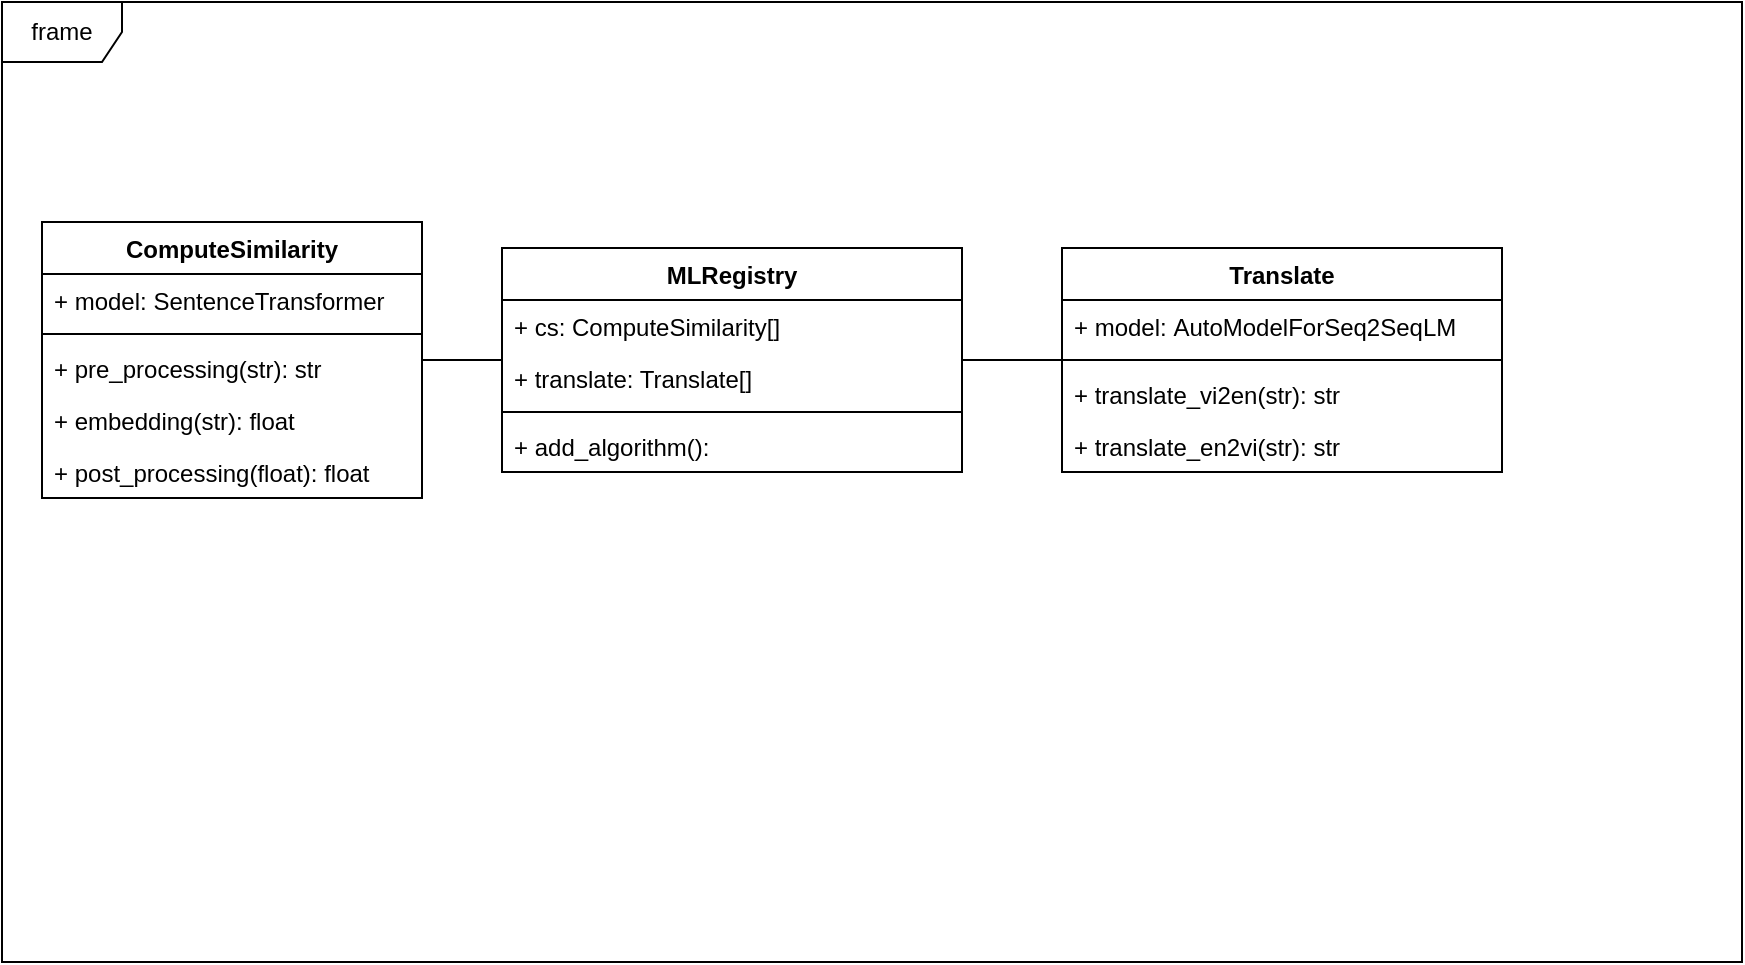 <mxfile version="20.8.20" type="github">
  <diagram name="Page-1" id="K7bVe8HZ7-eHaJg0Wcfm">
    <mxGraphModel dx="623" dy="723" grid="1" gridSize="10" guides="1" tooltips="1" connect="1" arrows="1" fold="1" page="1" pageScale="1" pageWidth="850" pageHeight="1100" math="0" shadow="0">
      <root>
        <mxCell id="0" />
        <mxCell id="1" parent="0" />
        <mxCell id="PX6ia_kFpV6cAa3BkZ5D-1" value="MLRegistry" style="swimlane;fontStyle=1;align=center;verticalAlign=top;childLayout=stackLayout;horizontal=1;startSize=26;horizontalStack=0;resizeParent=1;resizeParentMax=0;resizeLast=0;collapsible=1;marginBottom=0;" vertex="1" parent="1">
          <mxGeometry x="280" y="303" width="230" height="112" as="geometry" />
        </mxCell>
        <mxCell id="PX6ia_kFpV6cAa3BkZ5D-2" value="+ cs: ComputeSimilarity[]" style="text;strokeColor=none;fillColor=none;align=left;verticalAlign=top;spacingLeft=4;spacingRight=4;overflow=hidden;rotatable=0;points=[[0,0.5],[1,0.5]];portConstraint=eastwest;" vertex="1" parent="PX6ia_kFpV6cAa3BkZ5D-1">
          <mxGeometry y="26" width="230" height="26" as="geometry" />
        </mxCell>
        <mxCell id="PX6ia_kFpV6cAa3BkZ5D-38" value="+ translate: Translate[]" style="text;strokeColor=none;fillColor=none;align=left;verticalAlign=top;spacingLeft=4;spacingRight=4;overflow=hidden;rotatable=0;points=[[0,0.5],[1,0.5]];portConstraint=eastwest;" vertex="1" parent="PX6ia_kFpV6cAa3BkZ5D-1">
          <mxGeometry y="52" width="230" height="26" as="geometry" />
        </mxCell>
        <mxCell id="PX6ia_kFpV6cAa3BkZ5D-3" value="" style="line;strokeWidth=1;fillColor=none;align=left;verticalAlign=middle;spacingTop=-1;spacingLeft=3;spacingRight=3;rotatable=0;labelPosition=right;points=[];portConstraint=eastwest;strokeColor=inherit;" vertex="1" parent="PX6ia_kFpV6cAa3BkZ5D-1">
          <mxGeometry y="78" width="230" height="8" as="geometry" />
        </mxCell>
        <mxCell id="PX6ia_kFpV6cAa3BkZ5D-4" value="+ add_algorithm():" style="text;strokeColor=none;fillColor=none;align=left;verticalAlign=top;spacingLeft=4;spacingRight=4;overflow=hidden;rotatable=0;points=[[0,0.5],[1,0.5]];portConstraint=eastwest;" vertex="1" parent="PX6ia_kFpV6cAa3BkZ5D-1">
          <mxGeometry y="86" width="230" height="26" as="geometry" />
        </mxCell>
        <mxCell id="PX6ia_kFpV6cAa3BkZ5D-6" value="ComputeSimilarity" style="swimlane;fontStyle=1;align=center;verticalAlign=top;childLayout=stackLayout;horizontal=1;startSize=26;horizontalStack=0;resizeParent=1;resizeParentMax=0;resizeLast=0;collapsible=1;marginBottom=0;" vertex="1" parent="1">
          <mxGeometry x="50" y="290" width="190" height="138" as="geometry" />
        </mxCell>
        <mxCell id="PX6ia_kFpV6cAa3BkZ5D-7" value="+ model: SentenceTransformer" style="text;strokeColor=none;fillColor=none;align=left;verticalAlign=top;spacingLeft=4;spacingRight=4;overflow=hidden;rotatable=0;points=[[0,0.5],[1,0.5]];portConstraint=eastwest;" vertex="1" parent="PX6ia_kFpV6cAa3BkZ5D-6">
          <mxGeometry y="26" width="190" height="26" as="geometry" />
        </mxCell>
        <mxCell id="PX6ia_kFpV6cAa3BkZ5D-8" value="" style="line;strokeWidth=1;fillColor=none;align=left;verticalAlign=middle;spacingTop=-1;spacingLeft=3;spacingRight=3;rotatable=0;labelPosition=right;points=[];portConstraint=eastwest;strokeColor=inherit;" vertex="1" parent="PX6ia_kFpV6cAa3BkZ5D-6">
          <mxGeometry y="52" width="190" height="8" as="geometry" />
        </mxCell>
        <mxCell id="PX6ia_kFpV6cAa3BkZ5D-9" value="+ pre_processing(str): str" style="text;strokeColor=none;fillColor=none;align=left;verticalAlign=top;spacingLeft=4;spacingRight=4;overflow=hidden;rotatable=0;points=[[0,0.5],[1,0.5]];portConstraint=eastwest;" vertex="1" parent="PX6ia_kFpV6cAa3BkZ5D-6">
          <mxGeometry y="60" width="190" height="26" as="geometry" />
        </mxCell>
        <mxCell id="PX6ia_kFpV6cAa3BkZ5D-12" value="+ embedding(str): float&#xa;" style="text;strokeColor=none;fillColor=none;align=left;verticalAlign=top;spacingLeft=4;spacingRight=4;overflow=hidden;rotatable=0;points=[[0,0.5],[1,0.5]];portConstraint=eastwest;" vertex="1" parent="PX6ia_kFpV6cAa3BkZ5D-6">
          <mxGeometry y="86" width="190" height="26" as="geometry" />
        </mxCell>
        <mxCell id="PX6ia_kFpV6cAa3BkZ5D-13" value="+ post_processing(float): float" style="text;strokeColor=none;fillColor=none;align=left;verticalAlign=top;spacingLeft=4;spacingRight=4;overflow=hidden;rotatable=0;points=[[0,0.5],[1,0.5]];portConstraint=eastwest;" vertex="1" parent="PX6ia_kFpV6cAa3BkZ5D-6">
          <mxGeometry y="112" width="190" height="26" as="geometry" />
        </mxCell>
        <mxCell id="PX6ia_kFpV6cAa3BkZ5D-25" value="frame" style="shape=umlFrame;whiteSpace=wrap;html=1;pointerEvents=0;" vertex="1" parent="1">
          <mxGeometry x="30" y="180" width="870" height="480" as="geometry" />
        </mxCell>
        <mxCell id="PX6ia_kFpV6cAa3BkZ5D-28" value="" style="endArrow=none;html=1;edgeStyle=orthogonalEdgeStyle;rounded=0;" edge="1" parent="1" source="PX6ia_kFpV6cAa3BkZ5D-6" target="PX6ia_kFpV6cAa3BkZ5D-1">
          <mxGeometry relative="1" as="geometry">
            <mxPoint x="210" y="430" as="sourcePoint" />
            <mxPoint x="425" y="390" as="targetPoint" />
          </mxGeometry>
        </mxCell>
        <mxCell id="PX6ia_kFpV6cAa3BkZ5D-31" value="Translate" style="swimlane;fontStyle=1;align=center;verticalAlign=top;childLayout=stackLayout;horizontal=1;startSize=26;horizontalStack=0;resizeParent=1;resizeParentMax=0;resizeLast=0;collapsible=1;marginBottom=0;" vertex="1" parent="1">
          <mxGeometry x="560" y="303" width="220" height="112" as="geometry" />
        </mxCell>
        <mxCell id="PX6ia_kFpV6cAa3BkZ5D-32" value="+ model: AutoModelForSeq2SeqLM" style="text;strokeColor=none;fillColor=none;align=left;verticalAlign=top;spacingLeft=4;spacingRight=4;overflow=hidden;rotatable=0;points=[[0,0.5],[1,0.5]];portConstraint=eastwest;" vertex="1" parent="PX6ia_kFpV6cAa3BkZ5D-31">
          <mxGeometry y="26" width="220" height="26" as="geometry" />
        </mxCell>
        <mxCell id="PX6ia_kFpV6cAa3BkZ5D-33" value="" style="line;strokeWidth=1;fillColor=none;align=left;verticalAlign=middle;spacingTop=-1;spacingLeft=3;spacingRight=3;rotatable=0;labelPosition=right;points=[];portConstraint=eastwest;strokeColor=inherit;" vertex="1" parent="PX6ia_kFpV6cAa3BkZ5D-31">
          <mxGeometry y="52" width="220" height="8" as="geometry" />
        </mxCell>
        <mxCell id="PX6ia_kFpV6cAa3BkZ5D-34" value="+ translate_vi2en(str): str" style="text;strokeColor=none;fillColor=none;align=left;verticalAlign=top;spacingLeft=4;spacingRight=4;overflow=hidden;rotatable=0;points=[[0,0.5],[1,0.5]];portConstraint=eastwest;" vertex="1" parent="PX6ia_kFpV6cAa3BkZ5D-31">
          <mxGeometry y="60" width="220" height="26" as="geometry" />
        </mxCell>
        <mxCell id="PX6ia_kFpV6cAa3BkZ5D-35" value="+ translate_en2vi(str): str" style="text;strokeColor=none;fillColor=none;align=left;verticalAlign=top;spacingLeft=4;spacingRight=4;overflow=hidden;rotatable=0;points=[[0,0.5],[1,0.5]];portConstraint=eastwest;" vertex="1" parent="PX6ia_kFpV6cAa3BkZ5D-31">
          <mxGeometry y="86" width="220" height="26" as="geometry" />
        </mxCell>
        <mxCell id="PX6ia_kFpV6cAa3BkZ5D-42" value="" style="endArrow=none;html=1;edgeStyle=orthogonalEdgeStyle;rounded=0;" edge="1" parent="1" source="PX6ia_kFpV6cAa3BkZ5D-31" target="PX6ia_kFpV6cAa3BkZ5D-1">
          <mxGeometry relative="1" as="geometry">
            <mxPoint x="260" y="500" as="sourcePoint" />
            <mxPoint x="420" y="500" as="targetPoint" />
          </mxGeometry>
        </mxCell>
      </root>
    </mxGraphModel>
  </diagram>
</mxfile>

